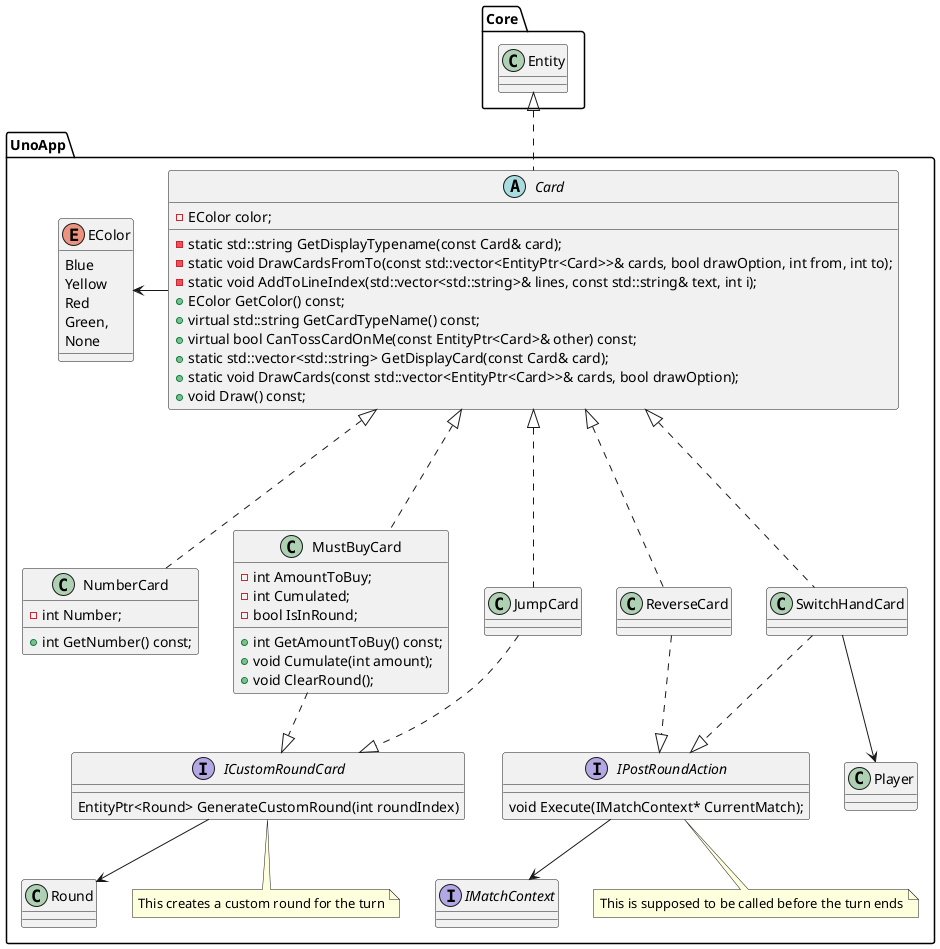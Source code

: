 @startuml
'https://plantuml.com/class-diagram

package Core{
    class Entity{
    }
}

package UnoApp{
    enum EColor{
        Blue
        Yellow
        Red
        Green,
        None
    }

    abstract class Card{
        -EColor color;
        -static std::string GetDisplayTypename(const Card& card);
        -static void DrawCardsFromTo(const std::vector<EntityPtr<Card>>& cards, bool drawOption, int from, int to);
        -static void AddToLineIndex(std::vector<std::string>& lines, const std::string& text, int i);
        +EColor GetColor() const;    
        +virtual std::string GetCardTypeName() const;
        +virtual bool CanTossCardOnMe(const EntityPtr<Card>& other) const;
        +static std::vector<std::string> GetDisplayCard(const Card& card);
        +static void DrawCards(const std::vector<EntityPtr<Card>>& cards, bool drawOption);
        +void Draw() const;
    }

    class NumberCard{
        -int Number;
        +int GetNumber() const;
    }

    class MustBuyCard{
        -int AmountToBuy;
        -int Cumulated;
        -bool IsInRound;
        +int GetAmountToBuy() const;
        +void Cumulate(int amount);
        +void ClearRound();
    }

    class ReverseCard{
    }

    class JumpCard{
    }
    
    class SwitchHandCard{
    }

    Entity <|.. Card
    EColor <- Card
    Card <|... NumberCard
    Card <|... MustBuyCard
    Card <|... ReverseCard
    Card <|... JumpCard
    Card <|... SwitchHandCard

    interface ICustomRoundCard{
        EntityPtr<Round> GenerateCustomRound(int roundIndex)
    }

    interface IPostRoundAction{    
        void Execute(IMatchContext* CurrentMatch);
    }
    
    interface IMatchContext{}

    MustBuyCard ..|> ICustomRoundCard
    JumpCard ..|> ICustomRoundCard
    ReverseCard ..|> IPostRoundAction
    SwitchHandCard ..|> IPostRoundAction

    ICustomRoundCard --> Round
    IPostRoundAction --> IMatchContext
    SwitchHandCard --> Player

    note bottom of IPostRoundAction : This is supposed to be called before the turn ends
    note bottom of ICustomRoundCard : This creates a custom round for the turn
}
@enduml